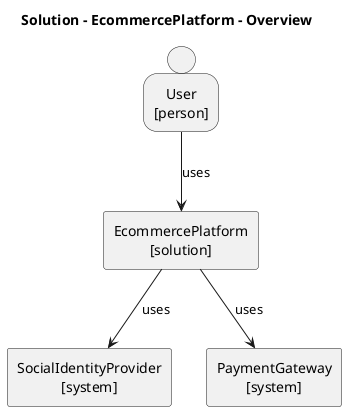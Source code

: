 @startuml EcommercePlatform_overview
title Solution - EcommercePlatform - Overview
skinparam defaultTextAlignment center
skinparam defaultTextAlignment<<atomic>> center
skinparam wrapWidth 200
skinparam maxMessageSize 150
hide stereotype
<style>
.composite {
BackgroundColor: transparent
LineColor: darkgray
LineStyle: 5
FontStyle: normal
}
</style>
rectangle EcommercePlatform <<solution>> <<atomic>> [
EcommercePlatform
[solution]
]
rectangle SocialIdentityProvider <<system>> <<atomic>> [
SocialIdentityProvider
[system]
]
person User <<atomic>> <<person>> [
User
[person]
]
rectangle PaymentGateway <<system>> <<atomic>> [
PaymentGateway
[system]
]
EcommercePlatform --> PaymentGateway : uses
User --> EcommercePlatform : uses
EcommercePlatform --> SocialIdentityProvider : uses
@enduml
